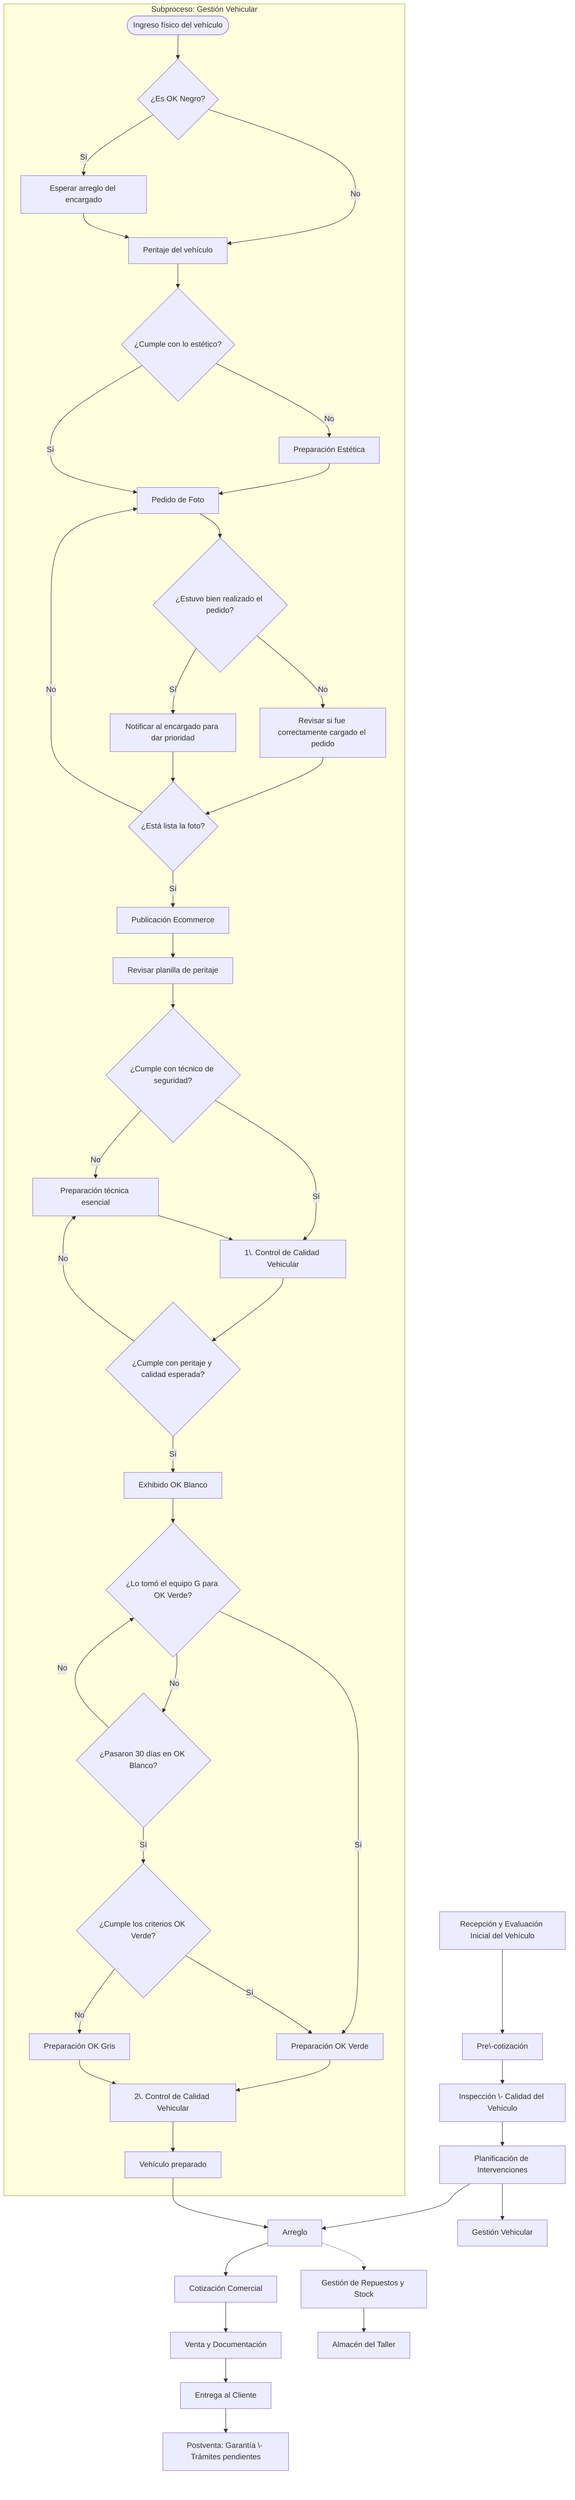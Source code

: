 flowchart TD
  %% Definición de estilos
  classDef fin_exito fill:#c8e6c9,stroke:#2e7d32;
  classDef fin_error fill:#ffcdd2,stroke:#c62828;

  %% Mapa de procesos central
  REC["Recepción y Evaluación Inicial del Vehículo"]
  PRE["Pre\-cotización"]
  CAL1["Inspección \- Calidad del Vehículo"]
  PLAN["Planificación de Intervenciones"]
  TALLER["Arreglo"]
  COT["Cotización Comercial"]
  VTA["Venta y Documentación"]
  ENT["Entrega al Cliente"]
  POSV["Postventa: Garantía \- Trámites pendientes"]
  REP["Gestión de Repuestos y Stock"]
  ALM["Almacén del Taller"]

  REC --> PRE --> CAL1 --> PLAN
  PLAN --> GEST_SUB["Gestión Vehicular"]
  PLAN --> TALLER

  %% Subproceso: Gestión Vehicular
  subgraph "Subproceso: Gestión Vehicular"
    GEST_SUB_START(["Ingreso físico del vehículo"]) --> OKN{"¿Es OK Negro?"}
    OKN -- No --> PER["Peritaje del vehículo"]
    OKN -- Sí --> ARRE["Esperar arreglo del encargado"] --> PER

    PER --> EST{"¿Cumple con lo estético?"}
    EST -- No --> ESTETICA["Preparación Estética"] --> PEDFOTO["Pedido de Foto"]
    EST -- Sí --> PEDFOTO

    PEDFOTO --> PEDCORRECTO{"¿Estuvo bien realizado el pedido?"}
    PEDCORRECTO -- No --> REV["Revisar si fue correctamente cargado el pedido"] --> LISTAFOTO{"¿Está lista la foto?"}
    PEDCORRECTO -- Sí --> NOTIF["Notificar al encargado para dar prioridad"] --> LISTAFOTO

    LISTAFOTO -- Sí --> PUB["Publicación Ecommerce"]
    LISTAFOTO -- No --> PEDFOTO

    PUB --> REVPLAN["Revisar planilla de peritaje"]
    REVPLAN --> TECSEG{"¿Cumple con técnico de seguridad?"}
    TECSEG -- No --> PRETEC["Preparación técnica esencial"]
    TECSEG -- Sí --> CALIDAD1["1\. Control de Calidad Vehicular"]
    PRETEC --> CALIDAD1

    CALIDAD1 --> CALIDADOK{"¿Cumple con peritaje y calidad esperada?"}
    CALIDADOK -- Sí --> OKBLANCO["Exhibido OK Blanco"]
    CALIDADOK -- No --> PRETEC

    OKBLANCO --> EQUIPOG{"¿Lo tomó el equipo G para OK Verde?"}
    EQUIPOG -- Sí --> PREOKV["Preparación OK Verde"]
    EQUIPOG -- No --> PASA30{"¿Pasaron 30 días en OK Blanco?"}
    PASA30 -- Sí --> CRITOKV{"¿Cumple los criterios OK Verde?"}
    PASA30 -- No --> EQUIPOG

    CRITOKV -- Sí --> PREOKV
    CRITOKV -- No --> PREOKG["Preparación OK Gris"]

    PREOKV --> CALIDAD2["2\. Control de Calidad Vehicular"]
    PREOKG --> CALIDAD2
    CALIDAD2 --> FIN["Vehículo preparado"]
  end

  %% Conexión al flujo principal
  FIN --> TALLER
  TALLER --> COT --> VTA --> ENT --> POSV

  %% Procesos de soporte
  TALLER -.-> REP --> ALM